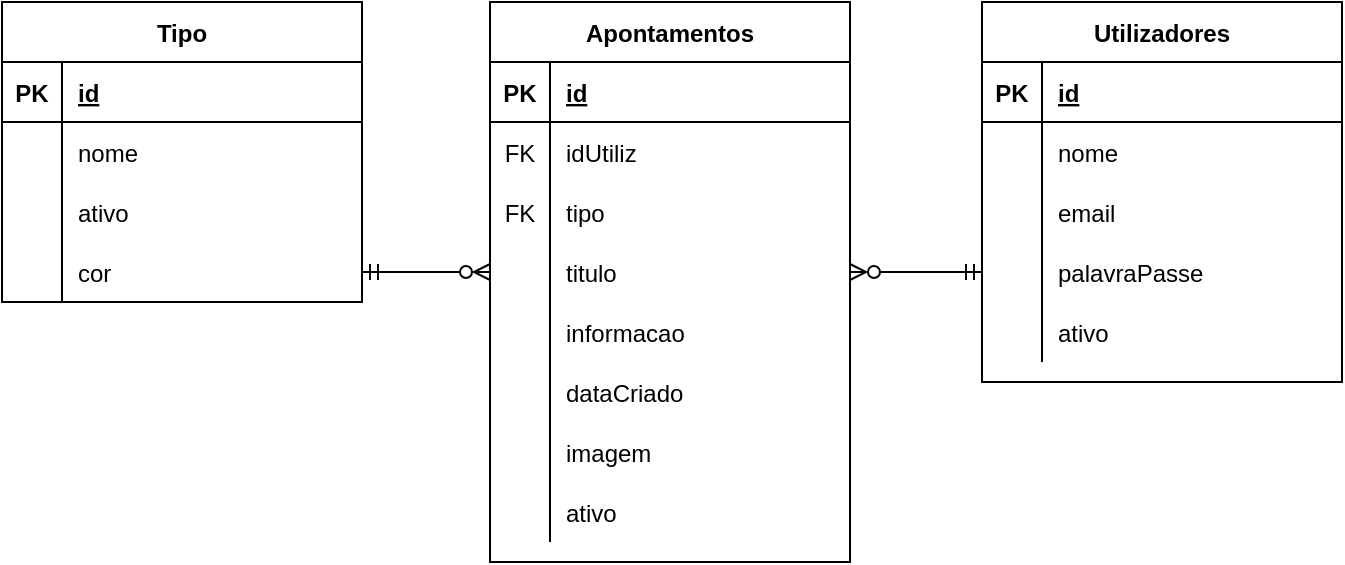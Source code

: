 <mxfile version="15.8.7" type="device"><diagram id="5Gh-wZjXBfD0Bud-aD6j" name="Página-1"><mxGraphModel dx="868" dy="563" grid="1" gridSize="10" guides="1" tooltips="1" connect="1" arrows="1" fold="1" page="1" pageScale="1" pageWidth="827" pageHeight="1169" math="0" shadow="0"><root><mxCell id="0"/><mxCell id="1" parent="0"/><mxCell id="XFb82khWSA5FjbYXKk8k-1" value="Apontamentos" style="shape=table;startSize=30;container=1;collapsible=1;childLayout=tableLayout;fixedRows=1;rowLines=0;fontStyle=1;align=center;resizeLast=1;" parent="1" vertex="1"><mxGeometry x="324" y="40" width="180" height="280" as="geometry"/></mxCell><mxCell id="XFb82khWSA5FjbYXKk8k-2" value="" style="shape=partialRectangle;collapsible=0;dropTarget=0;pointerEvents=0;fillColor=none;top=0;left=0;bottom=1;right=0;points=[[0,0.5],[1,0.5]];portConstraint=eastwest;" parent="XFb82khWSA5FjbYXKk8k-1" vertex="1"><mxGeometry y="30" width="180" height="30" as="geometry"/></mxCell><mxCell id="XFb82khWSA5FjbYXKk8k-3" value="PK" style="shape=partialRectangle;connectable=0;fillColor=none;top=0;left=0;bottom=0;right=0;fontStyle=1;overflow=hidden;" parent="XFb82khWSA5FjbYXKk8k-2" vertex="1"><mxGeometry width="30" height="30" as="geometry"><mxRectangle width="30" height="30" as="alternateBounds"/></mxGeometry></mxCell><mxCell id="XFb82khWSA5FjbYXKk8k-4" value="id" style="shape=partialRectangle;connectable=0;fillColor=none;top=0;left=0;bottom=0;right=0;align=left;spacingLeft=6;fontStyle=5;overflow=hidden;" parent="XFb82khWSA5FjbYXKk8k-2" vertex="1"><mxGeometry x="30" width="150" height="30" as="geometry"><mxRectangle width="150" height="30" as="alternateBounds"/></mxGeometry></mxCell><mxCell id="XFb82khWSA5FjbYXKk8k-55" value="" style="shape=partialRectangle;collapsible=0;dropTarget=0;pointerEvents=0;fillColor=none;top=0;left=0;bottom=0;right=0;points=[[0,0.5],[1,0.5]];portConstraint=eastwest;" parent="XFb82khWSA5FjbYXKk8k-1" vertex="1"><mxGeometry y="60" width="180" height="30" as="geometry"/></mxCell><mxCell id="XFb82khWSA5FjbYXKk8k-56" value="FK" style="shape=partialRectangle;connectable=0;fillColor=none;top=0;left=0;bottom=0;right=0;fontStyle=0;overflow=hidden;" parent="XFb82khWSA5FjbYXKk8k-55" vertex="1"><mxGeometry width="30" height="30" as="geometry"><mxRectangle width="30" height="30" as="alternateBounds"/></mxGeometry></mxCell><mxCell id="XFb82khWSA5FjbYXKk8k-57" value="idUtiliz" style="shape=partialRectangle;connectable=0;fillColor=none;top=0;left=0;bottom=0;right=0;align=left;spacingLeft=6;fontStyle=0;overflow=hidden;" parent="XFb82khWSA5FjbYXKk8k-55" vertex="1"><mxGeometry x="30" width="150" height="30" as="geometry"><mxRectangle width="150" height="30" as="alternateBounds"/></mxGeometry></mxCell><mxCell id="XFb82khWSA5FjbYXKk8k-17" value="" style="shape=partialRectangle;collapsible=0;dropTarget=0;pointerEvents=0;fillColor=none;top=0;left=0;bottom=0;right=0;points=[[0,0.5],[1,0.5]];portConstraint=eastwest;" parent="XFb82khWSA5FjbYXKk8k-1" vertex="1"><mxGeometry y="90" width="180" height="30" as="geometry"/></mxCell><mxCell id="XFb82khWSA5FjbYXKk8k-18" value="FK" style="shape=partialRectangle;connectable=0;fillColor=none;top=0;left=0;bottom=0;right=0;fontStyle=0;overflow=hidden;" parent="XFb82khWSA5FjbYXKk8k-17" vertex="1"><mxGeometry width="30" height="30" as="geometry"><mxRectangle width="30" height="30" as="alternateBounds"/></mxGeometry></mxCell><mxCell id="XFb82khWSA5FjbYXKk8k-19" value="tipo" style="shape=partialRectangle;connectable=0;fillColor=none;top=0;left=0;bottom=0;right=0;align=left;spacingLeft=6;fontStyle=0;overflow=hidden;" parent="XFb82khWSA5FjbYXKk8k-17" vertex="1"><mxGeometry x="30" width="150" height="30" as="geometry"><mxRectangle width="150" height="30" as="alternateBounds"/></mxGeometry></mxCell><mxCell id="XFb82khWSA5FjbYXKk8k-5" value="" style="shape=partialRectangle;collapsible=0;dropTarget=0;pointerEvents=0;fillColor=none;top=0;left=0;bottom=0;right=0;points=[[0,0.5],[1,0.5]];portConstraint=eastwest;" parent="XFb82khWSA5FjbYXKk8k-1" vertex="1"><mxGeometry y="120" width="180" height="30" as="geometry"/></mxCell><mxCell id="XFb82khWSA5FjbYXKk8k-6" value="" style="shape=partialRectangle;connectable=0;fillColor=none;top=0;left=0;bottom=0;right=0;editable=1;overflow=hidden;" parent="XFb82khWSA5FjbYXKk8k-5" vertex="1"><mxGeometry width="30" height="30" as="geometry"><mxRectangle width="30" height="30" as="alternateBounds"/></mxGeometry></mxCell><mxCell id="XFb82khWSA5FjbYXKk8k-7" value="titulo" style="shape=partialRectangle;connectable=0;fillColor=none;top=0;left=0;bottom=0;right=0;align=left;spacingLeft=6;overflow=hidden;" parent="XFb82khWSA5FjbYXKk8k-5" vertex="1"><mxGeometry x="30" width="150" height="30" as="geometry"><mxRectangle width="150" height="30" as="alternateBounds"/></mxGeometry></mxCell><mxCell id="XFb82khWSA5FjbYXKk8k-11" value="" style="shape=partialRectangle;collapsible=0;dropTarget=0;pointerEvents=0;fillColor=none;top=0;left=0;bottom=0;right=0;points=[[0,0.5],[1,0.5]];portConstraint=eastwest;" parent="XFb82khWSA5FjbYXKk8k-1" vertex="1"><mxGeometry y="150" width="180" height="30" as="geometry"/></mxCell><mxCell id="XFb82khWSA5FjbYXKk8k-12" value="" style="shape=partialRectangle;connectable=0;fillColor=none;top=0;left=0;bottom=0;right=0;editable=1;overflow=hidden;" parent="XFb82khWSA5FjbYXKk8k-11" vertex="1"><mxGeometry width="30" height="30" as="geometry"><mxRectangle width="30" height="30" as="alternateBounds"/></mxGeometry></mxCell><mxCell id="XFb82khWSA5FjbYXKk8k-13" value="informacao" style="shape=partialRectangle;connectable=0;fillColor=none;top=0;left=0;bottom=0;right=0;align=left;spacingLeft=6;overflow=hidden;" parent="XFb82khWSA5FjbYXKk8k-11" vertex="1"><mxGeometry x="30" width="150" height="30" as="geometry"><mxRectangle width="150" height="30" as="alternateBounds"/></mxGeometry></mxCell><mxCell id="XFb82khWSA5FjbYXKk8k-14" value="" style="shape=partialRectangle;collapsible=0;dropTarget=0;pointerEvents=0;fillColor=none;top=0;left=0;bottom=0;right=0;points=[[0,0.5],[1,0.5]];portConstraint=eastwest;" parent="XFb82khWSA5FjbYXKk8k-1" vertex="1"><mxGeometry y="180" width="180" height="30" as="geometry"/></mxCell><mxCell id="XFb82khWSA5FjbYXKk8k-15" value="" style="shape=partialRectangle;connectable=0;fillColor=none;top=0;left=0;bottom=0;right=0;editable=1;overflow=hidden;" parent="XFb82khWSA5FjbYXKk8k-14" vertex="1"><mxGeometry width="30" height="30" as="geometry"><mxRectangle width="30" height="30" as="alternateBounds"/></mxGeometry></mxCell><mxCell id="XFb82khWSA5FjbYXKk8k-16" value="dataCriado" style="shape=partialRectangle;connectable=0;fillColor=none;top=0;left=0;bottom=0;right=0;align=left;spacingLeft=6;overflow=hidden;" parent="XFb82khWSA5FjbYXKk8k-14" vertex="1"><mxGeometry x="30" width="150" height="30" as="geometry"><mxRectangle width="150" height="30" as="alternateBounds"/></mxGeometry></mxCell><mxCell id="XFb82khWSA5FjbYXKk8k-20" value="" style="shape=partialRectangle;collapsible=0;dropTarget=0;pointerEvents=0;fillColor=none;top=0;left=0;bottom=0;right=0;points=[[0,0.5],[1,0.5]];portConstraint=eastwest;" parent="XFb82khWSA5FjbYXKk8k-1" vertex="1"><mxGeometry y="210" width="180" height="30" as="geometry"/></mxCell><mxCell id="XFb82khWSA5FjbYXKk8k-21" value="" style="shape=partialRectangle;connectable=0;fillColor=none;top=0;left=0;bottom=0;right=0;editable=1;overflow=hidden;" parent="XFb82khWSA5FjbYXKk8k-20" vertex="1"><mxGeometry width="30" height="30" as="geometry"><mxRectangle width="30" height="30" as="alternateBounds"/></mxGeometry></mxCell><mxCell id="XFb82khWSA5FjbYXKk8k-22" value="imagem" style="shape=partialRectangle;connectable=0;fillColor=none;top=0;left=0;bottom=0;right=0;align=left;spacingLeft=6;overflow=hidden;" parent="XFb82khWSA5FjbYXKk8k-20" vertex="1"><mxGeometry x="30" width="150" height="30" as="geometry"><mxRectangle width="150" height="30" as="alternateBounds"/></mxGeometry></mxCell><mxCell id="XFb82khWSA5FjbYXKk8k-23" value="" style="shape=partialRectangle;collapsible=0;dropTarget=0;pointerEvents=0;fillColor=none;top=0;left=0;bottom=0;right=0;points=[[0,0.5],[1,0.5]];portConstraint=eastwest;" parent="XFb82khWSA5FjbYXKk8k-1" vertex="1"><mxGeometry y="240" width="180" height="30" as="geometry"/></mxCell><mxCell id="XFb82khWSA5FjbYXKk8k-24" value="" style="shape=partialRectangle;connectable=0;fillColor=none;top=0;left=0;bottom=0;right=0;editable=1;overflow=hidden;" parent="XFb82khWSA5FjbYXKk8k-23" vertex="1"><mxGeometry width="30" height="30" as="geometry"><mxRectangle width="30" height="30" as="alternateBounds"/></mxGeometry></mxCell><mxCell id="XFb82khWSA5FjbYXKk8k-25" value="ativo" style="shape=partialRectangle;connectable=0;fillColor=none;top=0;left=0;bottom=0;right=0;align=left;spacingLeft=6;overflow=hidden;" parent="XFb82khWSA5FjbYXKk8k-23" vertex="1"><mxGeometry x="30" width="150" height="30" as="geometry"><mxRectangle width="150" height="30" as="alternateBounds"/></mxGeometry></mxCell><mxCell id="XFb82khWSA5FjbYXKk8k-26" value="Tipo" style="shape=table;startSize=30;container=1;collapsible=1;childLayout=tableLayout;fixedRows=1;rowLines=0;fontStyle=1;align=center;resizeLast=1;" parent="1" vertex="1"><mxGeometry x="80" y="40" width="180" height="150" as="geometry"/></mxCell><mxCell id="XFb82khWSA5FjbYXKk8k-27" value="" style="shape=partialRectangle;collapsible=0;dropTarget=0;pointerEvents=0;fillColor=none;top=0;left=0;bottom=1;right=0;points=[[0,0.5],[1,0.5]];portConstraint=eastwest;" parent="XFb82khWSA5FjbYXKk8k-26" vertex="1"><mxGeometry y="30" width="180" height="30" as="geometry"/></mxCell><mxCell id="XFb82khWSA5FjbYXKk8k-28" value="PK" style="shape=partialRectangle;connectable=0;fillColor=none;top=0;left=0;bottom=0;right=0;fontStyle=1;overflow=hidden;" parent="XFb82khWSA5FjbYXKk8k-27" vertex="1"><mxGeometry width="30" height="30" as="geometry"><mxRectangle width="30" height="30" as="alternateBounds"/></mxGeometry></mxCell><mxCell id="XFb82khWSA5FjbYXKk8k-29" value="id" style="shape=partialRectangle;connectable=0;fillColor=none;top=0;left=0;bottom=0;right=0;align=left;spacingLeft=6;fontStyle=5;overflow=hidden;" parent="XFb82khWSA5FjbYXKk8k-27" vertex="1"><mxGeometry x="30" width="150" height="30" as="geometry"><mxRectangle width="150" height="30" as="alternateBounds"/></mxGeometry></mxCell><mxCell id="XFb82khWSA5FjbYXKk8k-30" value="" style="shape=partialRectangle;collapsible=0;dropTarget=0;pointerEvents=0;fillColor=none;top=0;left=0;bottom=0;right=0;points=[[0,0.5],[1,0.5]];portConstraint=eastwest;" parent="XFb82khWSA5FjbYXKk8k-26" vertex="1"><mxGeometry y="60" width="180" height="30" as="geometry"/></mxCell><mxCell id="XFb82khWSA5FjbYXKk8k-31" value="" style="shape=partialRectangle;connectable=0;fillColor=none;top=0;left=0;bottom=0;right=0;editable=1;overflow=hidden;" parent="XFb82khWSA5FjbYXKk8k-30" vertex="1"><mxGeometry width="30" height="30" as="geometry"><mxRectangle width="30" height="30" as="alternateBounds"/></mxGeometry></mxCell><mxCell id="XFb82khWSA5FjbYXKk8k-32" value="nome" style="shape=partialRectangle;connectable=0;fillColor=none;top=0;left=0;bottom=0;right=0;align=left;spacingLeft=6;overflow=hidden;" parent="XFb82khWSA5FjbYXKk8k-30" vertex="1"><mxGeometry x="30" width="150" height="30" as="geometry"><mxRectangle width="150" height="30" as="alternateBounds"/></mxGeometry></mxCell><mxCell id="XFb82khWSA5FjbYXKk8k-33" value="" style="shape=partialRectangle;collapsible=0;dropTarget=0;pointerEvents=0;fillColor=none;top=0;left=0;bottom=0;right=0;points=[[0,0.5],[1,0.5]];portConstraint=eastwest;" parent="XFb82khWSA5FjbYXKk8k-26" vertex="1"><mxGeometry y="90" width="180" height="30" as="geometry"/></mxCell><mxCell id="XFb82khWSA5FjbYXKk8k-34" value="" style="shape=partialRectangle;connectable=0;fillColor=none;top=0;left=0;bottom=0;right=0;editable=1;overflow=hidden;" parent="XFb82khWSA5FjbYXKk8k-33" vertex="1"><mxGeometry width="30" height="30" as="geometry"><mxRectangle width="30" height="30" as="alternateBounds"/></mxGeometry></mxCell><mxCell id="XFb82khWSA5FjbYXKk8k-35" value="ativo" style="shape=partialRectangle;connectable=0;fillColor=none;top=0;left=0;bottom=0;right=0;align=left;spacingLeft=6;overflow=hidden;" parent="XFb82khWSA5FjbYXKk8k-33" vertex="1"><mxGeometry x="30" width="150" height="30" as="geometry"><mxRectangle width="150" height="30" as="alternateBounds"/></mxGeometry></mxCell><mxCell id="XFb82khWSA5FjbYXKk8k-36" value="" style="shape=partialRectangle;collapsible=0;dropTarget=0;pointerEvents=0;fillColor=none;top=0;left=0;bottom=0;right=0;points=[[0,0.5],[1,0.5]];portConstraint=eastwest;" parent="XFb82khWSA5FjbYXKk8k-26" vertex="1"><mxGeometry y="120" width="180" height="30" as="geometry"/></mxCell><mxCell id="XFb82khWSA5FjbYXKk8k-37" value="" style="shape=partialRectangle;connectable=0;fillColor=none;top=0;left=0;bottom=0;right=0;editable=1;overflow=hidden;" parent="XFb82khWSA5FjbYXKk8k-36" vertex="1"><mxGeometry width="30" height="30" as="geometry"><mxRectangle width="30" height="30" as="alternateBounds"/></mxGeometry></mxCell><mxCell id="XFb82khWSA5FjbYXKk8k-38" value="cor" style="shape=partialRectangle;connectable=0;fillColor=none;top=0;left=0;bottom=0;right=0;align=left;spacingLeft=6;overflow=hidden;" parent="XFb82khWSA5FjbYXKk8k-36" vertex="1"><mxGeometry x="30" width="150" height="30" as="geometry"><mxRectangle width="150" height="30" as="alternateBounds"/></mxGeometry></mxCell><mxCell id="XFb82khWSA5FjbYXKk8k-39" value="Utilizadores" style="shape=table;startSize=30;container=1;collapsible=1;childLayout=tableLayout;fixedRows=1;rowLines=0;fontStyle=1;align=center;resizeLast=1;" parent="1" vertex="1"><mxGeometry x="570" y="40" width="180" height="190" as="geometry"/></mxCell><mxCell id="XFb82khWSA5FjbYXKk8k-40" value="" style="shape=partialRectangle;collapsible=0;dropTarget=0;pointerEvents=0;fillColor=none;top=0;left=0;bottom=1;right=0;points=[[0,0.5],[1,0.5]];portConstraint=eastwest;" parent="XFb82khWSA5FjbYXKk8k-39" vertex="1"><mxGeometry y="30" width="180" height="30" as="geometry"/></mxCell><mxCell id="XFb82khWSA5FjbYXKk8k-41" value="PK" style="shape=partialRectangle;connectable=0;fillColor=none;top=0;left=0;bottom=0;right=0;fontStyle=1;overflow=hidden;" parent="XFb82khWSA5FjbYXKk8k-40" vertex="1"><mxGeometry width="30" height="30" as="geometry"><mxRectangle width="30" height="30" as="alternateBounds"/></mxGeometry></mxCell><mxCell id="XFb82khWSA5FjbYXKk8k-42" value="id" style="shape=partialRectangle;connectable=0;fillColor=none;top=0;left=0;bottom=0;right=0;align=left;spacingLeft=6;fontStyle=5;overflow=hidden;" parent="XFb82khWSA5FjbYXKk8k-40" vertex="1"><mxGeometry x="30" width="150" height="30" as="geometry"><mxRectangle width="150" height="30" as="alternateBounds"/></mxGeometry></mxCell><mxCell id="XFb82khWSA5FjbYXKk8k-43" value="" style="shape=partialRectangle;collapsible=0;dropTarget=0;pointerEvents=0;fillColor=none;top=0;left=0;bottom=0;right=0;points=[[0,0.5],[1,0.5]];portConstraint=eastwest;" parent="XFb82khWSA5FjbYXKk8k-39" vertex="1"><mxGeometry y="60" width="180" height="30" as="geometry"/></mxCell><mxCell id="XFb82khWSA5FjbYXKk8k-44" value="" style="shape=partialRectangle;connectable=0;fillColor=none;top=0;left=0;bottom=0;right=0;editable=1;overflow=hidden;" parent="XFb82khWSA5FjbYXKk8k-43" vertex="1"><mxGeometry width="30" height="30" as="geometry"><mxRectangle width="30" height="30" as="alternateBounds"/></mxGeometry></mxCell><mxCell id="XFb82khWSA5FjbYXKk8k-45" value="nome" style="shape=partialRectangle;connectable=0;fillColor=none;top=0;left=0;bottom=0;right=0;align=left;spacingLeft=6;overflow=hidden;" parent="XFb82khWSA5FjbYXKk8k-43" vertex="1"><mxGeometry x="30" width="150" height="30" as="geometry"><mxRectangle width="150" height="30" as="alternateBounds"/></mxGeometry></mxCell><mxCell id="XFb82khWSA5FjbYXKk8k-46" value="" style="shape=partialRectangle;collapsible=0;dropTarget=0;pointerEvents=0;fillColor=none;top=0;left=0;bottom=0;right=0;points=[[0,0.5],[1,0.5]];portConstraint=eastwest;" parent="XFb82khWSA5FjbYXKk8k-39" vertex="1"><mxGeometry y="90" width="180" height="30" as="geometry"/></mxCell><mxCell id="XFb82khWSA5FjbYXKk8k-47" value="" style="shape=partialRectangle;connectable=0;fillColor=none;top=0;left=0;bottom=0;right=0;editable=1;overflow=hidden;" parent="XFb82khWSA5FjbYXKk8k-46" vertex="1"><mxGeometry width="30" height="30" as="geometry"><mxRectangle width="30" height="30" as="alternateBounds"/></mxGeometry></mxCell><mxCell id="XFb82khWSA5FjbYXKk8k-48" value="email" style="shape=partialRectangle;connectable=0;fillColor=none;top=0;left=0;bottom=0;right=0;align=left;spacingLeft=6;overflow=hidden;" parent="XFb82khWSA5FjbYXKk8k-46" vertex="1"><mxGeometry x="30" width="150" height="30" as="geometry"><mxRectangle width="150" height="30" as="alternateBounds"/></mxGeometry></mxCell><mxCell id="XFb82khWSA5FjbYXKk8k-49" value="" style="shape=partialRectangle;collapsible=0;dropTarget=0;pointerEvents=0;fillColor=none;top=0;left=0;bottom=0;right=0;points=[[0,0.5],[1,0.5]];portConstraint=eastwest;" parent="XFb82khWSA5FjbYXKk8k-39" vertex="1"><mxGeometry y="120" width="180" height="30" as="geometry"/></mxCell><mxCell id="XFb82khWSA5FjbYXKk8k-50" value="" style="shape=partialRectangle;connectable=0;fillColor=none;top=0;left=0;bottom=0;right=0;editable=1;overflow=hidden;" parent="XFb82khWSA5FjbYXKk8k-49" vertex="1"><mxGeometry width="30" height="30" as="geometry"><mxRectangle width="30" height="30" as="alternateBounds"/></mxGeometry></mxCell><mxCell id="XFb82khWSA5FjbYXKk8k-51" value="palavraPasse" style="shape=partialRectangle;connectable=0;fillColor=none;top=0;left=0;bottom=0;right=0;align=left;spacingLeft=6;overflow=hidden;" parent="XFb82khWSA5FjbYXKk8k-49" vertex="1"><mxGeometry x="30" width="150" height="30" as="geometry"><mxRectangle width="150" height="30" as="alternateBounds"/></mxGeometry></mxCell><mxCell id="XFb82khWSA5FjbYXKk8k-52" value="" style="shape=partialRectangle;collapsible=0;dropTarget=0;pointerEvents=0;fillColor=none;top=0;left=0;bottom=0;right=0;points=[[0,0.5],[1,0.5]];portConstraint=eastwest;" parent="XFb82khWSA5FjbYXKk8k-39" vertex="1"><mxGeometry y="150" width="180" height="30" as="geometry"/></mxCell><mxCell id="XFb82khWSA5FjbYXKk8k-53" value="" style="shape=partialRectangle;connectable=0;fillColor=none;top=0;left=0;bottom=0;right=0;editable=1;overflow=hidden;" parent="XFb82khWSA5FjbYXKk8k-52" vertex="1"><mxGeometry width="30" height="30" as="geometry"><mxRectangle width="30" height="30" as="alternateBounds"/></mxGeometry></mxCell><mxCell id="XFb82khWSA5FjbYXKk8k-54" value="ativo" style="shape=partialRectangle;connectable=0;fillColor=none;top=0;left=0;bottom=0;right=0;align=left;spacingLeft=6;overflow=hidden;" parent="XFb82khWSA5FjbYXKk8k-52" vertex="1"><mxGeometry x="30" width="150" height="30" as="geometry"><mxRectangle width="150" height="30" as="alternateBounds"/></mxGeometry></mxCell><mxCell id="XFb82khWSA5FjbYXKk8k-58" style="edgeStyle=orthogonalEdgeStyle;rounded=0;orthogonalLoop=1;jettySize=auto;html=1;entryX=0;entryY=0.5;entryDx=0;entryDy=0;endArrow=ERzeroToMany;endFill=0;startArrow=ERmandOne;startFill=0;" parent="1" source="XFb82khWSA5FjbYXKk8k-36" target="XFb82khWSA5FjbYXKk8k-5" edge="1"><mxGeometry relative="1" as="geometry"/></mxCell><mxCell id="XFb82khWSA5FjbYXKk8k-59" style="edgeStyle=orthogonalEdgeStyle;rounded=0;orthogonalLoop=1;jettySize=auto;html=1;entryX=0;entryY=0.5;entryDx=0;entryDy=0;endArrow=ERmandOne;endFill=0;startArrow=ERzeroToMany;startFill=0;" parent="1" source="XFb82khWSA5FjbYXKk8k-5" target="XFb82khWSA5FjbYXKk8k-49" edge="1"><mxGeometry relative="1" as="geometry"/></mxCell></root></mxGraphModel></diagram></mxfile>